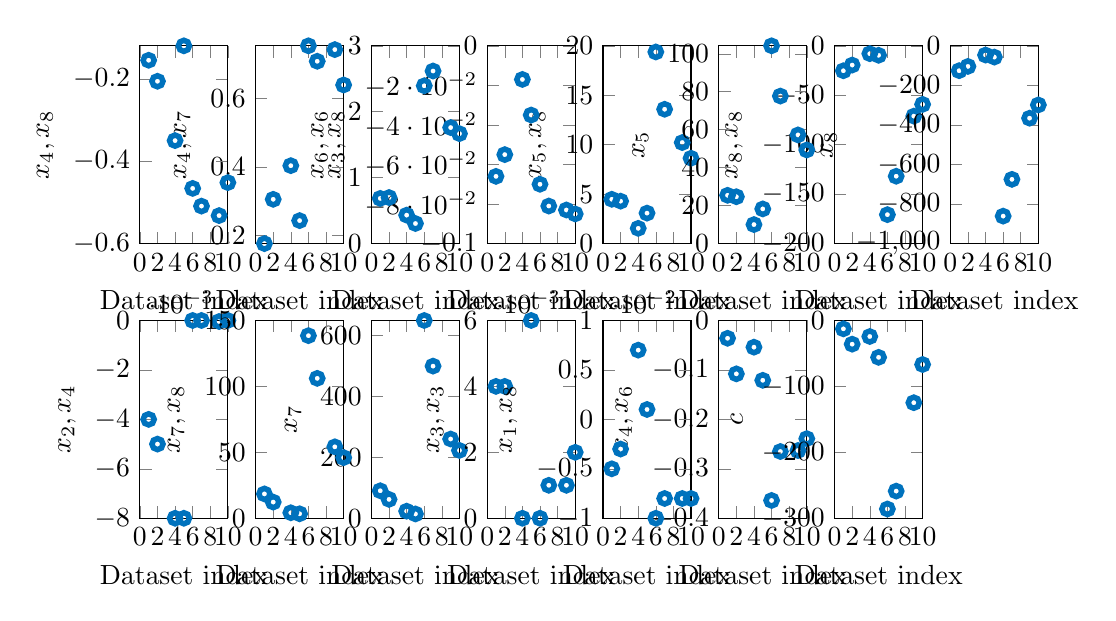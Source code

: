 % This file was created by matlab2tikz.
% Minimal pgfplots version: 1.3
%
\definecolor{mycolor1}{rgb}{0.0,0.447,0.741}%
%
\begin{tikzpicture}

\begin{axis}[%
width=1.118cm,
height=2.512cm,
at={(8.823cm,3.488cm)},
scale only axis,
xmin=0,
xmax=10,
xlabel={Dataset index},
ymin=-200,
ymax=0,
ylabel={$x_8,x_8$},
legend style={legend cell align=left,align=left,draw=white!15!black}
]
\addplot [color=mycolor1,line width=2.0pt,only marks,mark=o,mark options={solid},forget plot]
  table[row sep=crcr]{%
1	-25.218\\
2	-19.455\\
4	-7.946\\
5	-9.568\\
6	-170.718\\
7	-131.866\\
9	-71.11\\
10	-59.221\\
};
\end{axis}

\begin{axis}[%
width=1.118cm,
height=2.512cm,
at={(2.941cm,0cm)},
scale only axis,
xmin=0,
xmax=10,
xlabel={Dataset index},
ymin=0,
ymax=649.707,
ylabel={$x_7$},
legend style={legend cell align=left,align=left,draw=white!15!black}
]
\addplot [color=mycolor1,line width=2.0pt,only marks,mark=o,mark options={solid},forget plot]
  table[row sep=crcr]{%
1	90.366\\
2	62.078\\
4	23.304\\
5	14.147\\
6	649.707\\
7	499.817\\
9	260.354\\
10	222.891\\
};
\end{axis}

\begin{axis}[%
width=1.118cm,
height=2.512cm,
at={(4.411cm,0cm)},
scale only axis,
xmin=0,
xmax=10,
xlabel={Dataset index},
ymin=0,
ymax=0.006,
ylabel={$x_3,x_3$},
legend style={legend cell align=left,align=left,draw=white!15!black}
]
\addplot [color=mycolor1,line width=2.0pt,only marks,mark=o,mark options={solid},forget plot]
  table[row sep=crcr]{%
1	0.004\\
2	0.004\\
4	0.0\\
5	0.006\\
6	0.0\\
7	0.001\\
9	0.001\\
10	0.002\\
};
\end{axis}

\begin{axis}[%
width=1.118cm,
height=2.512cm,
at={(5.882cm,3.488cm)},
scale only axis,
xmin=0,
xmax=10,
xlabel={Dataset index},
ymin=0,
ymax=20,
ylabel={$x_5,x_8$},
legend style={legend cell align=left,align=left,draw=white!15!black}
]
\addplot [color=mycolor1,line width=2.0pt,only marks,mark=o,mark options={solid},forget plot]
  table[row sep=crcr]{%
1	4.483\\
2	4.293\\
4	1.545\\
5	3.084\\
6	19.378\\
7	13.584\\
9	10.219\\
10	8.633\\
};
\end{axis}

\begin{axis}[%
width=1.118cm,
height=2.512cm,
at={(0cm,0cm)},
scale only axis,
xmin=0,
xmax=10,
xlabel={Dataset index},
ymin=-0.008,
ymax=0.0,
ylabel={$x_2,x_4$},
legend style={legend cell align=left,align=left,draw=white!15!black}
]
\addplot [color=mycolor1,line width=2.0pt,only marks,mark=o,mark options={solid},forget plot]
  table[row sep=crcr]{%
1	-0.004\\
2	-0.005\\
4	-0.008\\
5	-0.008\\
6	0.0\\
7	0.0\\
9	-4.218e-05\\
10	-0.0\\
};
\end{axis}

\begin{axis}[%
width=1.118cm,
height=2.512cm,
at={(1.47cm,0cm)},
scale only axis,
xmin=0,
xmax=10,
xlabel={Dataset index},
ymin=0,
ymax=150,
ylabel={$x_7,x_8$},
legend style={legend cell align=left,align=left,draw=white!15!black}
]
\addplot [color=mycolor1,line width=2.0pt,only marks,mark=o,mark options={solid},forget plot]
  table[row sep=crcr]{%
1	18.469\\
2	12.27\\
4	4.173\\
5	3.39\\
6	138.477\\
7	106.103\\
9	54.178\\
10	45.996\\
};
\end{axis}

\begin{axis}[%
width=1.118cm,
height=2.512cm,
at={(7.352cm,3.488cm)},
scale only axis,
xmin=0,
xmax=10,
xlabel={Dataset index},
ymin=0,
ymax=104.212,
ylabel={$x_5$},
legend style={legend cell align=left,align=left,draw=white!15!black}
]
\addplot [color=mycolor1,line width=2.0pt,only marks,mark=o,mark options={solid},forget plot]
  table[row sep=crcr]{%
1	25.457\\
2	24.689\\
4	10.03\\
5	18.278\\
6	104.212\\
7	77.738\\
9	57.263\\
10	49.333\\
};
\end{axis}

\begin{axis}[%
width=1.118cm,
height=2.512cm,
at={(7.352cm,0cm)},
scale only axis,
xmin=0,
xmax=10,
xlabel={Dataset index},
ymin=-0.4,
ymax=0,
ylabel={$x_4,x_6$},
legend style={legend cell align=left,align=left,draw=white!15!black}
]
\addplot [color=mycolor1,line width=2.0pt,only marks,mark=o,mark options={solid},forget plot]
  table[row sep=crcr]{%
1	-0.036\\
2	-0.108\\
4	-0.054\\
5	-0.121\\
6	-0.364\\
7	-0.265\\
9	-0.263\\
10	-0.239\\
};
\end{axis}

\begin{axis}[%
width=1.118cm,
height=2.512cm,
at={(4.411cm,3.488cm)},
scale only axis,
xmin=0,
xmax=10,
xlabel={Dataset index},
ymin=-0.1,
ymax=0,
ylabel={$x_3,x_8$},
legend style={legend cell align=left,align=left,draw=white!15!black}
]
\addplot [color=mycolor1,line width=2.0pt,only marks,mark=o,mark options={solid},forget plot]
  table[row sep=crcr]{%
1	-0.066\\
2	-0.055\\
4	-0.017\\
5	-0.035\\
6	-0.07\\
7	-0.081\\
9	-0.083\\
10	-0.085\\
};
\end{axis}

\begin{axis}[%
width=1.118cm,
height=2.512cm,
at={(10.293cm,3.488cm)},
scale only axis,
xmin=0,
xmax=10,
xlabel={Dataset index},
ymin=-1000,
ymax=0,
ylabel={$x_8$},
legend style={legend cell align=left,align=left,draw=white!15!black}
]
\addplot [color=mycolor1,line width=2.0pt,only marks,mark=o,mark options={solid},forget plot]
  table[row sep=crcr]{%
1	-125.765\\
2	-104.161\\
4	-46.616\\
5	-57.054\\
6	-861.028\\
7	-675.089\\
9	-365.882\\
10	-298.961\\
};
\end{axis}

\begin{axis}[%
width=1.118cm,
height=2.512cm,
at={(8.823cm,0cm)},
scale only axis,
xmin=0,
xmax=10,
xlabel={Dataset index},
ymin=-300,
ymax=0,
ylabel={$c$},
legend style={legend cell align=left,align=left,draw=white!15!black}
]
\addplot [color=mycolor1,line width=2.0pt,only marks,mark=o,mark options={solid},forget plot]
  table[row sep=crcr]{%
1	-12.71\\
2	-35.943\\
4	-24.313\\
5	-55.93\\
6	-285.963\\
7	-258.809\\
9	-124.723\\
10	-66.799\\
};
\end{axis}

\begin{axis}[%
width=1.118cm,
height=2.512cm,
at={(5.882cm,0cm)},
scale only axis,
xmin=0,
xmax=10,
xlabel={Dataset index},
ymin=-0.01,
ymax=0.01,
ylabel={$x_1,x_8$},
legend style={legend cell align=left,align=left,draw=white!15!black}
]
\addplot [color=mycolor1,line width=2.0pt,only marks,mark=o,mark options={solid},forget plot]
  table[row sep=crcr]{%
1	-0.005\\
2	-0.003\\
4	0.007\\
5	0.001\\
6	-0.01\\
7	-0.008\\
9	-0.008\\
10	-0.008\\
};
\end{axis}

\begin{axis}[%
width=1.118cm,
height=2.512cm,
at={(2.941cm,3.488cm)},
scale only axis,
xmin=0,
xmax=10,
xlabel={Dataset index},
ymin=0,
ymax=3,
ylabel={$x_6,x_6$},
legend style={legend cell align=left,align=left,draw=white!15!black}
]
\addplot [color=mycolor1,line width=2.0pt,only marks,mark=o,mark options={solid},forget plot]
  table[row sep=crcr]{%
1	0.686\\
2	0.699\\
4	0.432\\
5	0.305\\
6	2.394\\
7	2.618\\
9	1.76\\
10	1.668\\
};
\end{axis}

\begin{axis}[%
width=1.118cm,
height=2.512cm,
at={(1.47cm,3.488cm)},
scale only axis,
xmin=0,
xmax=10,
xlabel={Dataset index},
ymin=0.177,
ymax=0.753,
ylabel={$x_4,x_7$},
legend style={legend cell align=left,align=left,draw=white!15!black}
]
\addplot [color=mycolor1,line width=2.0pt,only marks,mark=o,mark options={solid},forget plot]
  table[row sep=crcr]{%
1	0.177\\
2	0.306\\
4	0.404\\
5	0.244\\
6	0.753\\
7	0.708\\
9	0.742\\
10	0.639\\
};
\end{axis}

\begin{axis}[%
width=1.118cm,
height=2.512cm,
at={(0cm,3.488cm)},
scale only axis,
xmin=0,
xmax=10,
xlabel={Dataset index},
ymin=-0.6,
ymax=-0.12,
ylabel={$x_4,x_8$},
legend style={legend cell align=left,align=left,draw=white!15!black}
]
\addplot [color=mycolor1,line width=2.0pt,only marks,mark=o,mark options={solid},forget plot]
  table[row sep=crcr]{%
1	-0.155\\
2	-0.206\\
4	-0.35\\
5	-0.12\\
6	-0.466\\
7	-0.509\\
9	-0.532\\
10	-0.452\\
};
\end{axis}
\end{tikzpicture}%